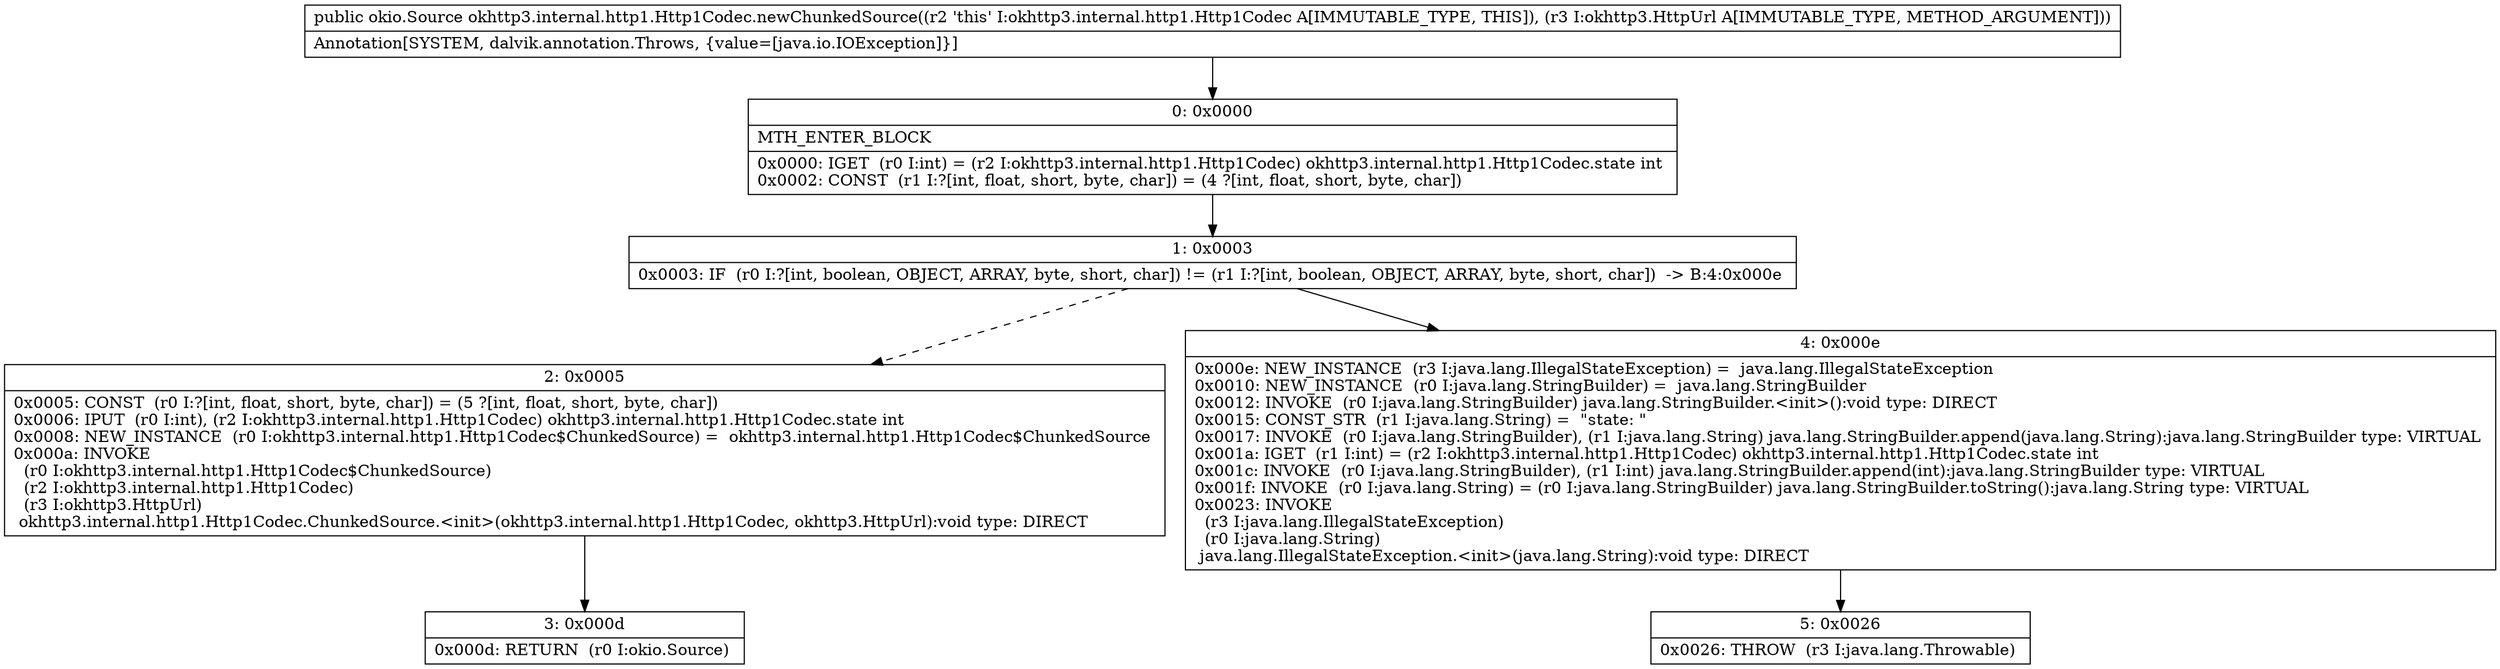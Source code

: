 digraph "CFG forokhttp3.internal.http1.Http1Codec.newChunkedSource(Lokhttp3\/HttpUrl;)Lokio\/Source;" {
Node_0 [shape=record,label="{0\:\ 0x0000|MTH_ENTER_BLOCK\l|0x0000: IGET  (r0 I:int) = (r2 I:okhttp3.internal.http1.Http1Codec) okhttp3.internal.http1.Http1Codec.state int \l0x0002: CONST  (r1 I:?[int, float, short, byte, char]) = (4 ?[int, float, short, byte, char]) \l}"];
Node_1 [shape=record,label="{1\:\ 0x0003|0x0003: IF  (r0 I:?[int, boolean, OBJECT, ARRAY, byte, short, char]) != (r1 I:?[int, boolean, OBJECT, ARRAY, byte, short, char])  \-\> B:4:0x000e \l}"];
Node_2 [shape=record,label="{2\:\ 0x0005|0x0005: CONST  (r0 I:?[int, float, short, byte, char]) = (5 ?[int, float, short, byte, char]) \l0x0006: IPUT  (r0 I:int), (r2 I:okhttp3.internal.http1.Http1Codec) okhttp3.internal.http1.Http1Codec.state int \l0x0008: NEW_INSTANCE  (r0 I:okhttp3.internal.http1.Http1Codec$ChunkedSource) =  okhttp3.internal.http1.Http1Codec$ChunkedSource \l0x000a: INVOKE  \l  (r0 I:okhttp3.internal.http1.Http1Codec$ChunkedSource)\l  (r2 I:okhttp3.internal.http1.Http1Codec)\l  (r3 I:okhttp3.HttpUrl)\l okhttp3.internal.http1.Http1Codec.ChunkedSource.\<init\>(okhttp3.internal.http1.Http1Codec, okhttp3.HttpUrl):void type: DIRECT \l}"];
Node_3 [shape=record,label="{3\:\ 0x000d|0x000d: RETURN  (r0 I:okio.Source) \l}"];
Node_4 [shape=record,label="{4\:\ 0x000e|0x000e: NEW_INSTANCE  (r3 I:java.lang.IllegalStateException) =  java.lang.IllegalStateException \l0x0010: NEW_INSTANCE  (r0 I:java.lang.StringBuilder) =  java.lang.StringBuilder \l0x0012: INVOKE  (r0 I:java.lang.StringBuilder) java.lang.StringBuilder.\<init\>():void type: DIRECT \l0x0015: CONST_STR  (r1 I:java.lang.String) =  \"state: \" \l0x0017: INVOKE  (r0 I:java.lang.StringBuilder), (r1 I:java.lang.String) java.lang.StringBuilder.append(java.lang.String):java.lang.StringBuilder type: VIRTUAL \l0x001a: IGET  (r1 I:int) = (r2 I:okhttp3.internal.http1.Http1Codec) okhttp3.internal.http1.Http1Codec.state int \l0x001c: INVOKE  (r0 I:java.lang.StringBuilder), (r1 I:int) java.lang.StringBuilder.append(int):java.lang.StringBuilder type: VIRTUAL \l0x001f: INVOKE  (r0 I:java.lang.String) = (r0 I:java.lang.StringBuilder) java.lang.StringBuilder.toString():java.lang.String type: VIRTUAL \l0x0023: INVOKE  \l  (r3 I:java.lang.IllegalStateException)\l  (r0 I:java.lang.String)\l java.lang.IllegalStateException.\<init\>(java.lang.String):void type: DIRECT \l}"];
Node_5 [shape=record,label="{5\:\ 0x0026|0x0026: THROW  (r3 I:java.lang.Throwable) \l}"];
MethodNode[shape=record,label="{public okio.Source okhttp3.internal.http1.Http1Codec.newChunkedSource((r2 'this' I:okhttp3.internal.http1.Http1Codec A[IMMUTABLE_TYPE, THIS]), (r3 I:okhttp3.HttpUrl A[IMMUTABLE_TYPE, METHOD_ARGUMENT]))  | Annotation[SYSTEM, dalvik.annotation.Throws, \{value=[java.io.IOException]\}]\l}"];
MethodNode -> Node_0;
Node_0 -> Node_1;
Node_1 -> Node_2[style=dashed];
Node_1 -> Node_4;
Node_2 -> Node_3;
Node_4 -> Node_5;
}

